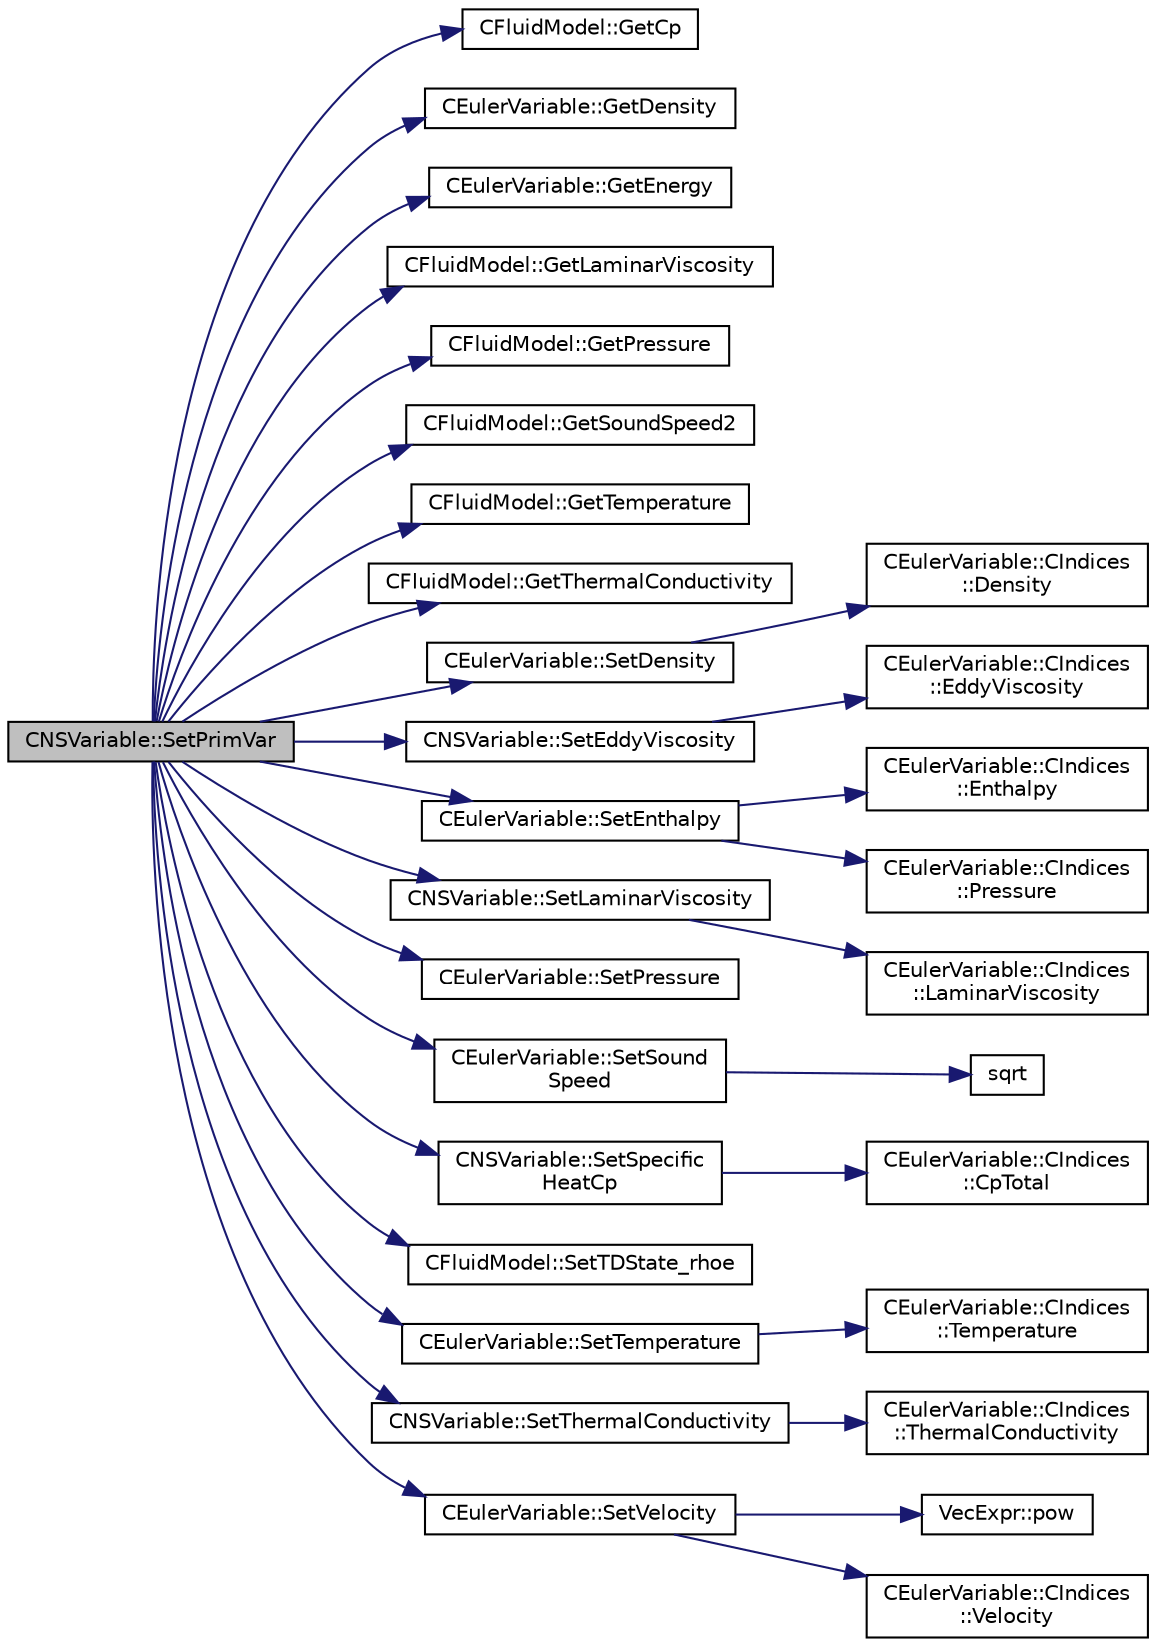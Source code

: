 digraph "CNSVariable::SetPrimVar"
{
 // LATEX_PDF_SIZE
  edge [fontname="Helvetica",fontsize="10",labelfontname="Helvetica",labelfontsize="10"];
  node [fontname="Helvetica",fontsize="10",shape=record];
  rankdir="LR";
  Node1 [label="CNSVariable::SetPrimVar",height=0.2,width=0.4,color="black", fillcolor="grey75", style="filled", fontcolor="black",tooltip="Set all the primitive variables for compressible flows."];
  Node1 -> Node2 [color="midnightblue",fontsize="10",style="solid",fontname="Helvetica"];
  Node2 [label="CFluidModel::GetCp",height=0.2,width=0.4,color="black", fillcolor="white", style="filled",URL="$classCFluidModel.html#a9b12761e0a9de292d4929f053e9047f7",tooltip="Get fluid specific heat at constant pressure."];
  Node1 -> Node3 [color="midnightblue",fontsize="10",style="solid",fontname="Helvetica"];
  Node3 [label="CEulerVariable::GetDensity",height=0.2,width=0.4,color="black", fillcolor="white", style="filled",URL="$classCEulerVariable.html#ab8ef32400854040ecb883825f907bed3",tooltip="Get the density of the flow."];
  Node1 -> Node4 [color="midnightblue",fontsize="10",style="solid",fontname="Helvetica"];
  Node4 [label="CEulerVariable::GetEnergy",height=0.2,width=0.4,color="black", fillcolor="white", style="filled",URL="$classCEulerVariable.html#afe285abdcb5077b50d80c03096566e2c",tooltip="Get the energy of the flow."];
  Node1 -> Node5 [color="midnightblue",fontsize="10",style="solid",fontname="Helvetica"];
  Node5 [label="CFluidModel::GetLaminarViscosity",height=0.2,width=0.4,color="black", fillcolor="white", style="filled",URL="$classCFluidModel.html#ad0e35cb58779dc8fe3265c85b6c29905",tooltip="Get fluid dynamic viscosity."];
  Node1 -> Node6 [color="midnightblue",fontsize="10",style="solid",fontname="Helvetica"];
  Node6 [label="CFluidModel::GetPressure",height=0.2,width=0.4,color="black", fillcolor="white", style="filled",URL="$classCFluidModel.html#aee63b54308942e8b61b62a12a3278029",tooltip="Get fluid pressure."];
  Node1 -> Node7 [color="midnightblue",fontsize="10",style="solid",fontname="Helvetica"];
  Node7 [label="CFluidModel::GetSoundSpeed2",height=0.2,width=0.4,color="black", fillcolor="white", style="filled",URL="$classCFluidModel.html#a654e55c4c6bb3914b40fbc27410876ba",tooltip="Get fluid speed of sound squared."];
  Node1 -> Node8 [color="midnightblue",fontsize="10",style="solid",fontname="Helvetica"];
  Node8 [label="CFluidModel::GetTemperature",height=0.2,width=0.4,color="black", fillcolor="white", style="filled",URL="$classCFluidModel.html#ab7651562ac98477a1f3ae39832a4ffb1",tooltip="Get fluid temperature."];
  Node1 -> Node9 [color="midnightblue",fontsize="10",style="solid",fontname="Helvetica"];
  Node9 [label="CFluidModel::GetThermalConductivity",height=0.2,width=0.4,color="black", fillcolor="white", style="filled",URL="$classCFluidModel.html#a376bce2f006ecf2393ac1c25ff734c2a",tooltip="Get fluid thermal conductivity."];
  Node1 -> Node10 [color="midnightblue",fontsize="10",style="solid",fontname="Helvetica"];
  Node10 [label="CEulerVariable::SetDensity",height=0.2,width=0.4,color="black", fillcolor="white", style="filled",URL="$classCEulerVariable.html#a21145ed1dfb7720dbc78937ca705db8e",tooltip="Set the value of the density for the incompressible flows."];
  Node10 -> Node11 [color="midnightblue",fontsize="10",style="solid",fontname="Helvetica"];
  Node11 [label="CEulerVariable::CIndices\l::Density",height=0.2,width=0.4,color="black", fillcolor="white", style="filled",URL="$structCEulerVariable_1_1CIndices.html#a3e46a08b8835237b42a89ea488e2f2da",tooltip=" "];
  Node1 -> Node12 [color="midnightblue",fontsize="10",style="solid",fontname="Helvetica"];
  Node12 [label="CNSVariable::SetEddyViscosity",height=0.2,width=0.4,color="black", fillcolor="white", style="filled",URL="$classCNSVariable.html#a0eb773011f19e8a2a661a48ea23d23b1",tooltip=" "];
  Node12 -> Node13 [color="midnightblue",fontsize="10",style="solid",fontname="Helvetica"];
  Node13 [label="CEulerVariable::CIndices\l::EddyViscosity",height=0.2,width=0.4,color="black", fillcolor="white", style="filled",URL="$structCEulerVariable_1_1CIndices.html#a83b2b2d811903d4a40b5eefea136a565",tooltip=" "];
  Node1 -> Node14 [color="midnightblue",fontsize="10",style="solid",fontname="Helvetica"];
  Node14 [label="CEulerVariable::SetEnthalpy",height=0.2,width=0.4,color="black", fillcolor="white", style="filled",URL="$classCEulerVariable.html#ae090e3adc40d949b8dca77043daccddd",tooltip="Set the value of the enthalpy."];
  Node14 -> Node15 [color="midnightblue",fontsize="10",style="solid",fontname="Helvetica"];
  Node15 [label="CEulerVariable::CIndices\l::Enthalpy",height=0.2,width=0.4,color="black", fillcolor="white", style="filled",URL="$structCEulerVariable_1_1CIndices.html#a51689ac54181da96fae9c8556f287796",tooltip=" "];
  Node14 -> Node16 [color="midnightblue",fontsize="10",style="solid",fontname="Helvetica"];
  Node16 [label="CEulerVariable::CIndices\l::Pressure",height=0.2,width=0.4,color="black", fillcolor="white", style="filled",URL="$structCEulerVariable_1_1CIndices.html#a71ffbd849fd584ff3a787411497d3007",tooltip=" "];
  Node1 -> Node17 [color="midnightblue",fontsize="10",style="solid",fontname="Helvetica"];
  Node17 [label="CNSVariable::SetLaminarViscosity",height=0.2,width=0.4,color="black", fillcolor="white", style="filled",URL="$classCNSVariable.html#a2c8d7819438dc375f919ada6d2126b79",tooltip="Set the laminar viscosity."];
  Node17 -> Node18 [color="midnightblue",fontsize="10",style="solid",fontname="Helvetica"];
  Node18 [label="CEulerVariable::CIndices\l::LaminarViscosity",height=0.2,width=0.4,color="black", fillcolor="white", style="filled",URL="$structCEulerVariable_1_1CIndices.html#a21cfd47fe7bfb12ae4e0f1de06ee7a39",tooltip=" "];
  Node1 -> Node19 [color="midnightblue",fontsize="10",style="solid",fontname="Helvetica"];
  Node19 [label="CEulerVariable::SetPressure",height=0.2,width=0.4,color="black", fillcolor="white", style="filled",URL="$classCEulerVariable.html#a6f087f26ae7d37bbbfc29c975cdddf59",tooltip="Set the value of the pressure."];
  Node1 -> Node20 [color="midnightblue",fontsize="10",style="solid",fontname="Helvetica"];
  Node20 [label="CEulerVariable::SetSound\lSpeed",height=0.2,width=0.4,color="black", fillcolor="white", style="filled",URL="$classCEulerVariable.html#ace248119508c708304bae6b3532172bf",tooltip="Set the value of the speed of the sound."];
  Node20 -> Node21 [color="midnightblue",fontsize="10",style="solid",fontname="Helvetica"];
  Node21 [label="sqrt",height=0.2,width=0.4,color="black", fillcolor="white", style="filled",URL="$group__SIMD.html#ga54a1925ab40fb4249ea255072520de35",tooltip=" "];
  Node1 -> Node22 [color="midnightblue",fontsize="10",style="solid",fontname="Helvetica"];
  Node22 [label="CNSVariable::SetSpecific\lHeatCp",height=0.2,width=0.4,color="black", fillcolor="white", style="filled",URL="$classCNSVariable.html#aa31bcfca7ace11bb4ea3e4f098554bad",tooltip="Set the specific heat Cp."];
  Node22 -> Node23 [color="midnightblue",fontsize="10",style="solid",fontname="Helvetica"];
  Node23 [label="CEulerVariable::CIndices\l::CpTotal",height=0.2,width=0.4,color="black", fillcolor="white", style="filled",URL="$structCEulerVariable_1_1CIndices.html#a2ac0b6dd55633f82eaf3c4f631ce95e2",tooltip=" "];
  Node1 -> Node24 [color="midnightblue",fontsize="10",style="solid",fontname="Helvetica"];
  Node24 [label="CFluidModel::SetTDState_rhoe",height=0.2,width=0.4,color="black", fillcolor="white", style="filled",URL="$classCFluidModel.html#a0c795f4190d7f03963bd4ba50f43c641",tooltip="virtual member that would be different for each gas model implemented"];
  Node1 -> Node25 [color="midnightblue",fontsize="10",style="solid",fontname="Helvetica"];
  Node25 [label="CEulerVariable::SetTemperature",height=0.2,width=0.4,color="black", fillcolor="white", style="filled",URL="$classCEulerVariable.html#a2c4edfb4b571cdfbe7e3f815e217deef",tooltip="Set the value of the temperature."];
  Node25 -> Node26 [color="midnightblue",fontsize="10",style="solid",fontname="Helvetica"];
  Node26 [label="CEulerVariable::CIndices\l::Temperature",height=0.2,width=0.4,color="black", fillcolor="white", style="filled",URL="$structCEulerVariable_1_1CIndices.html#a9f726f960cabadafb6de79c7f9326952",tooltip=" "];
  Node1 -> Node27 [color="midnightblue",fontsize="10",style="solid",fontname="Helvetica"];
  Node27 [label="CNSVariable::SetThermalConductivity",height=0.2,width=0.4,color="black", fillcolor="white", style="filled",URL="$classCNSVariable.html#ac1bd1baf837da7e794531a92f9742f3c",tooltip="Set the laminar viscosity."];
  Node27 -> Node28 [color="midnightblue",fontsize="10",style="solid",fontname="Helvetica"];
  Node28 [label="CEulerVariable::CIndices\l::ThermalConductivity",height=0.2,width=0.4,color="black", fillcolor="white", style="filled",URL="$structCEulerVariable_1_1CIndices.html#ada0e95f9230910b6f9d4426bd26b6f80",tooltip=" "];
  Node1 -> Node29 [color="midnightblue",fontsize="10",style="solid",fontname="Helvetica"];
  Node29 [label="CEulerVariable::SetVelocity",height=0.2,width=0.4,color="black", fillcolor="white", style="filled",URL="$classCEulerVariable.html#a664c1a6685b067d3df3af00b88282d66",tooltip="Set the velocity vector from the solution."];
  Node29 -> Node30 [color="midnightblue",fontsize="10",style="solid",fontname="Helvetica"];
  Node30 [label="VecExpr::pow",height=0.2,width=0.4,color="black", fillcolor="white", style="filled",URL="$group__VecExpr.html#ga7fb255e1f2a1773d3cc6ff7bee1aadd2",tooltip=" "];
  Node29 -> Node31 [color="midnightblue",fontsize="10",style="solid",fontname="Helvetica"];
  Node31 [label="CEulerVariable::CIndices\l::Velocity",height=0.2,width=0.4,color="black", fillcolor="white", style="filled",URL="$structCEulerVariable_1_1CIndices.html#a37140bae15b27e5d1c970468d80fb3ae",tooltip=" "];
}
